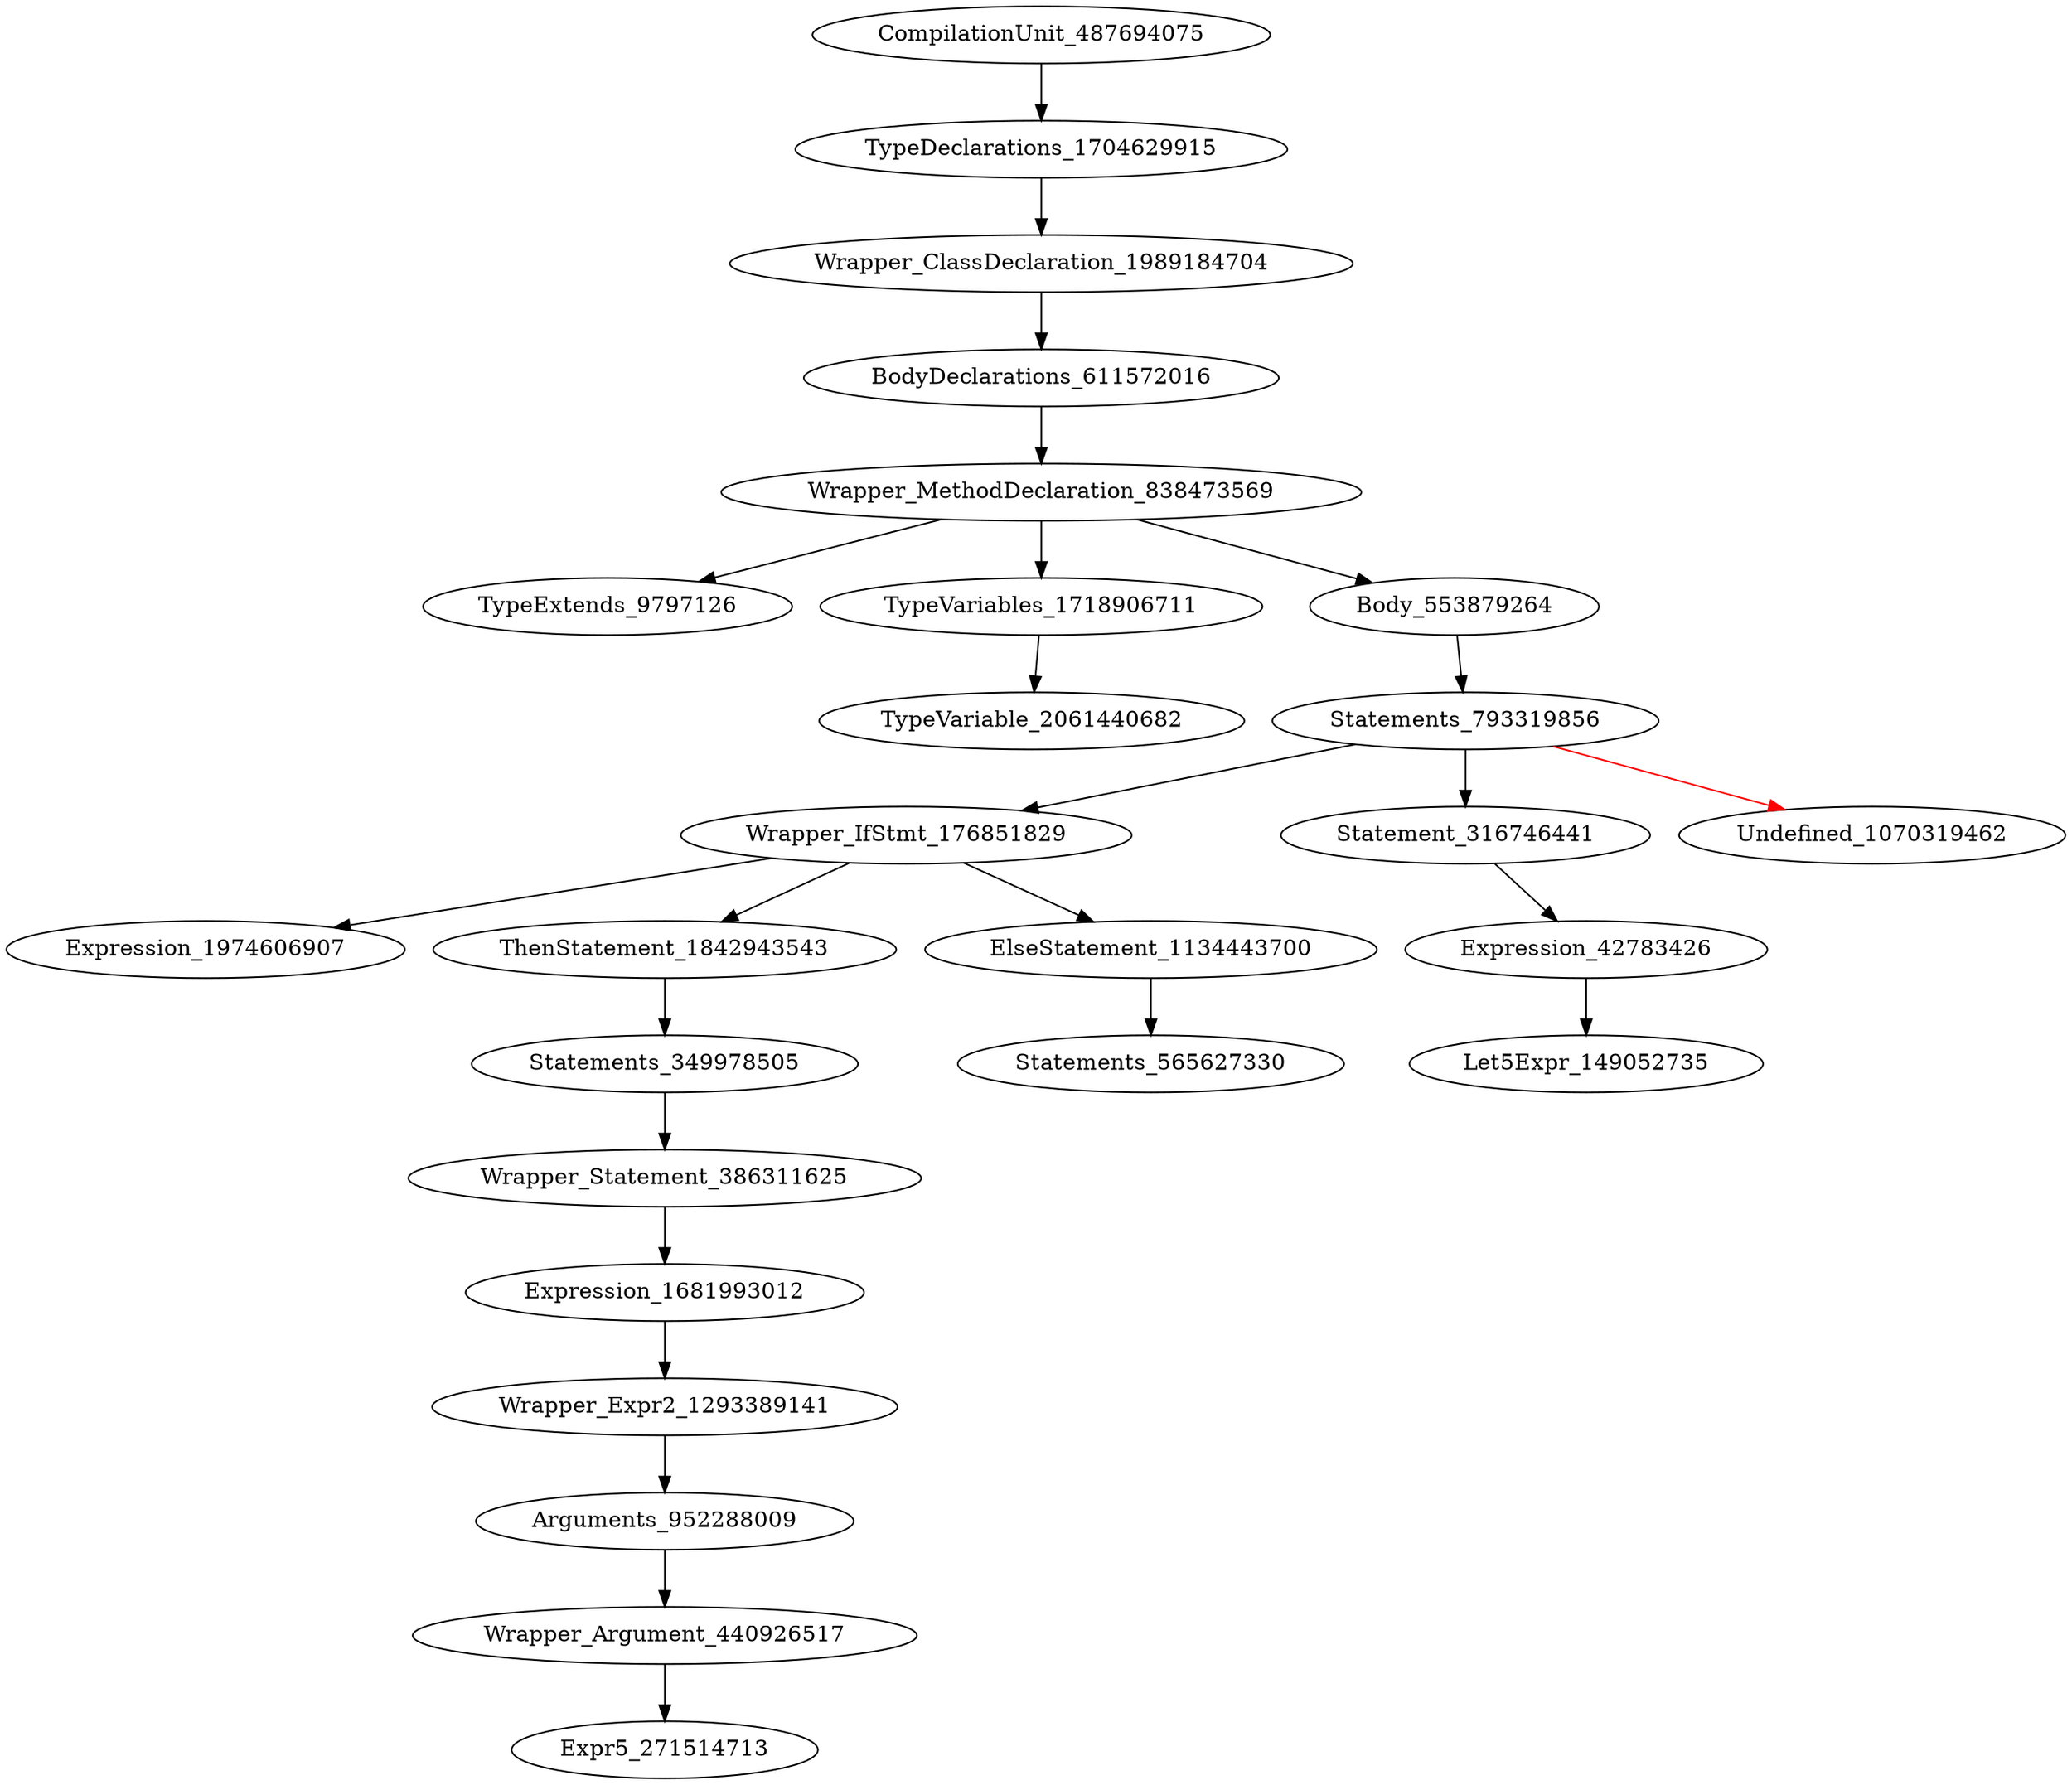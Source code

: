 digraph {
CompilationUnit_487694075 -> TypeDeclarations_1704629915
TypeDeclarations_1704629915 -> Wrapper_ClassDeclaration_1989184704
Wrapper_ClassDeclaration_1989184704 -> BodyDeclarations_611572016
BodyDeclarations_611572016 -> Wrapper_MethodDeclaration_838473569
Wrapper_MethodDeclaration_838473569 -> TypeExtends_9797126
Wrapper_MethodDeclaration_838473569 -> TypeVariables_1718906711
Wrapper_MethodDeclaration_838473569 -> Body_553879264
TypeVariables_1718906711 -> TypeVariable_2061440682
Body_553879264 -> Statements_793319856
Statements_793319856 -> Wrapper_IfStmt_176851829
Statements_793319856 -> Statement_316746441
Statements_793319856 -> Undefined_1070319462 [color = red] 
Wrapper_IfStmt_176851829 -> Expression_1974606907
Wrapper_IfStmt_176851829 -> ThenStatement_1842943543
Wrapper_IfStmt_176851829 -> ElseStatement_1134443700
Statement_316746441 -> Expression_42783426
ThenStatement_1842943543 -> Statements_349978505
ElseStatement_1134443700 -> Statements_565627330
Expression_42783426 -> Let5Expr_149052735
Statements_349978505 -> Wrapper_Statement_386311625
Wrapper_Statement_386311625 -> Expression_1681993012
Expression_1681993012 -> Wrapper_Expr2_1293389141
Wrapper_Expr2_1293389141 -> Arguments_952288009
Arguments_952288009 -> Wrapper_Argument_440926517
Wrapper_Argument_440926517 -> Expr5_271514713
}